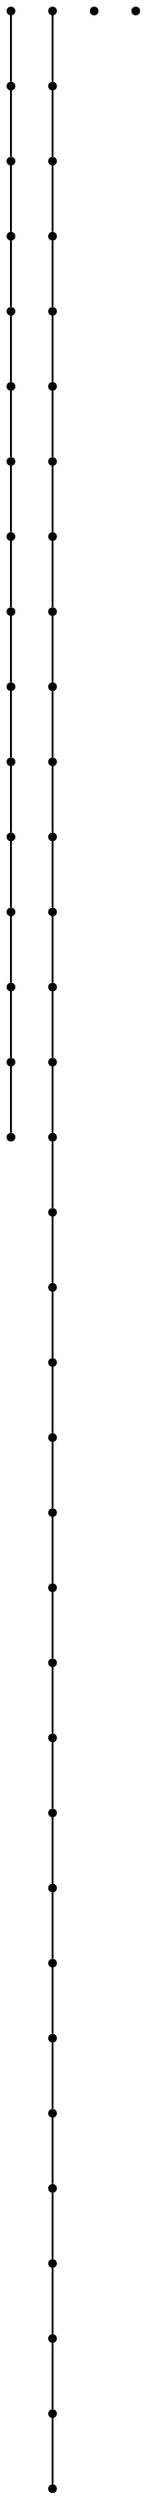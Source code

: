 graph {
  node [shape=point,comment="{\"directed\":false,\"doi\":\"10.1007/978-3-540-31843-9_25\",\"figure\":\"3\"}"]

  v0 [pos="1141.7123364825582,1314.7211612799229"]
  v1 [pos="1151.9643032340118,1314.7211612799229"]
  v2 [pos="1130.710356104651,1314.9711511073965"]
  v3 [pos="1119.4582122093025,1314.9711511073967"]
  v4 [pos="1108.206163699128,1315.2211409348706"]
  v5 [pos="1096.4539789244186,1315.2211409348706"]
  v6 [pos="1084.4517260174418,1315.4711307623445"]
  v7 [pos="1072.199436773256,1315.7211523789624"]
  v8 [pos="1059.6971111918604,1316.471217228816"]
  v9 [pos="1047.194785610465,1317.471176538712"]
  v10 [pos="1034.4424236918603,1319.721212142553"]
  v11 [pos="1020.9399050690406,1323.721176538712"]
  v12 [pos="1007.4374023437499,1331.2211574652256"]
  v13 [pos="673.875336119186,1377.2211612799229"]
  v14 [pos="685.1274323219477,1377.2211612799229"]
  v15 [pos="662.3732194767442,1377.4711511073967"]
  v16 [pos="650.8710551417151,1377.7211409348706"]
  v17 [pos="639.1188862645349,1377.7211409348706"]
  v18 [pos="627.1166492550872,1377.7211409348706"]
  v19 [pos="615.1144281431685,1377.9711307623447"]
  v20 [pos="603.1121911337209,1377.9711307623447"]
  v21 [pos="590.8599018895349,1378.2211523789624"]
  v22 [pos="578.8576648800872,1378.2211523789624"]
  v23 [pos="566.6054074309593,1378.721195612198"]
  v24 [pos="554.103081849564,1378.971217228816"]
  v25 [pos="541.6007562681687,1379.22120705629"]
  v26 [pos="529.348459075218,1379.7211867112378"]
  v27 [pos="516.5960971566134,1379.971176538712"]
  v28 [pos="503.84371934047965,1380.2211663661856"]
  v29 [pos="491.3413937590843,1380.4711561936597"]
  v30 [pos="478.5890159429506,1380.4711561936597"]
  v31 [pos="465.83665402434593,1380.7211460211338"]
  v32 [pos="452.83423987100286,1380.9711358486077"]
  v33 [pos="439.83180982013084,1381.2211574652256"]
  v34 [pos="426.32930709484015,1381.7212006984612"]
  v35 [pos="412.5767441860465,1382.4712019700269"]
  v36 [pos="399.32428574672963,1383.2211714524487"]
  v37 [pos="385.8217671239099,1383.9711409348706"]
  v38 [pos="372.0692121638808,1385.221217228816"]
  v39 [pos="358.0666049691133,1386.9711460211338"]
  v40 [pos="344.0639977743459,1389.2211816249746"]
  v41 [pos="329.81135424236913,1392.2211867112378"]
  v42 [pos="315.30865847565406,1396.9711523789624"]
  v43 [pos="1441.518114098837,1771.2211511073967"]
  v44 [pos="993.6848473837208,1345.9711612799226"]
  v45 [pos="979.1821516170057,1388.471212142553"]
  v46 [pos="964.4293877180232,1679.971176538712"]
  v47 [pos="733.8865211664245,1773.721176538712"]
  v48 [pos="300.5559104742006,1405.7211460211338"]
  v49 [pos="285.5531102380087,1423.9711663661858"]
  v50 [pos="269.80018509265983,1474.7211358486074"]
  v51 [pos="252.79702261991278,1770.7211714524487"]

  v0 -- v1 [id="-1",pos="1141.7123364825582,1314.7211612799229 1145.1252033771034,1314.8026828616075 1148.5356830050132,1314.7889945004804 1151.9643032340118,1314.7211612799229"]
  v2 -- v0 [id="-2",pos="1130.710356104651,1314.9711511073965 1134.378925391511,1314.8634971922183 1138.0469676174857,1314.8396169055864 1141.7123364825582,1314.7211612799229"]
  v3 -- v2 [id="-3",pos="1119.4582122093025,1314.9711511073967 1123.2093171986019,1314.9550902746728 1126.9601248920349,1314.9211313277983 1130.710356104651,1314.9711511073965"]
  v4 -- v3 [id="-4",pos="1108.206163699128,1315.2211409348706 1111.9553907872355,1315.0757537299473 1115.706950157176,1315.0324007017123 1119.4582122093025,1314.9711511073967"]
  v5 -- v4 [id="-5",pos="1096.4539789244186,1315.2211409348706 1100.3696049901246,1315.2287467375809 1104.2866710795292,1315.17371841485 1108.206163699128,1315.2211409348706"]
  v6 -- v5 [id="-6",pos="1084.4517260174418,1315.4711307623445 1088.4271744864568,1315.4164319601111 1092.4397949323666,1315.3499782732463 1096.4539789244186,1315.2211409348706"]
  v7 -- v6 [id="-7",pos="1072.199436773256,1315.7211523789624 1076.3019982699607,1315.7362583697868 1080.382296755235,1315.6321869099822 1084.4517260174418,1315.4711307623445"]
  v8 -- v7 [id="-8",pos="1059.6971111918604,1316.471217228816 1063.8632027395897,1316.1530361702771 1068.0427270449195,1315.9962954547334 1072.199436773256,1315.7211523789624"]
  v9 -- v8 [id="-9",pos="1047.194785610465,1317.471176538712 1051.3356944724644,1317.0017395787968 1055.509656689759,1316.6554592992918 1059.6971111918604,1316.471217228816"]
  v10 -- v9 [id="-10",pos="1034.4424236918603,1319.721212142553 1038.631290502215,1318.7500860686923 1042.8949674439482,1318.0422901375837 1047.194785610465,1317.471176538712"]
  v11 -- v10 [id="-11",pos="1020.9399050690406,1323.721176538712 1025.3668159837657,1322.1204718734002 1029.8602577790355,1320.7645200390366 1034.4424236918603,1319.721212142553"]
  v12 -- v11 [id="-12",pos="1007.4374023437499,1331.2211574652256 1011.7873061448271,1328.123119513218 1016.3209274604027,1325.7696826328975 1020.9399050690406,1323.721176538712"]
  v13 -- v14 [id="-13",pos="673.875336119186,1377.2211612799229 677.6109375396336,1377.249688920016 681.3475409281291,1377.2237194876652 685.1274323219477,1377.2211612799229"]
  v15 -- v13 [id="-14",pos="662.3732194767442,1377.4711511073967 666.2054328736617,1377.3393164829422 670.0398445246882,1377.3074187703423 673.875336119186,1377.2211612799229"]
  v16 -- v15 [id="-15",pos="650.8710551417151,1377.7211409348706 654.7020348121976,1377.445456357896 658.536527115684,1377.4083334656668 662.3732194767442,1377.4711511073967"]
  v17 -- v16 [id="-16",pos="639.1188862645349,1377.7211409348706 643.033622143136,1377.568900794228 646.9505581005549,1377.5256830308624 650.8710551417151,1377.7211409348706"]
  v51 -- v50 [id="-18",pos="252.79702261991278,1770.7211714524487 269.80018509265983,1474.7211358486074 269.80018509265983,1474.7211358486074 269.80018509265983,1474.7211358486074"]
  v50 -- v49 [id="-19",pos="269.80018509265983,1474.7211358486074 285.5531102380087,1423.9711663661858 285.5531102380087,1423.9711663661858 285.5531102380087,1423.9711663661858"]
  v18 -- v17 [id="-20",pos="627.1166492550872,1377.7211409348706 631.1165140382823,1377.7111094056863 635.116580186607,1377.6615566614805 639.1188862645349,1377.7211409348706"]
  v49 -- v48 [id="-21",pos="285.5531102380087,1423.9711663661858 300.5559104742006,1405.7211460211338 300.5559104742006,1405.7211460211338 300.5559104742006,1405.7211460211338"]
  v19 -- v18 [id="-22",pos="615.1144281431685,1377.9711307623447 619.1143420443223,1377.870515573229 623.1153945415347,1377.8155872563307 627.1166492550872,1377.7211409348706"]
  v20 -- v19 [id="-23",pos="603.1121911337209,1377.9711307623447 607.113808941154,1378.0457555952107 611.1135492880892,1377.9855999882313 615.1144281431685,1377.9711307623447"]
  v48 -- v42 [id="-24",pos="300.5559104742006,1405.7211460211338 315.30865847565406,1396.9711523789624 315.30865847565406,1396.9711523789624 315.30865847565406,1396.9711523789624"]
  v21 -- v20 [id="-25",pos="590.8599018895349,1378.2211523789624 594.9456179769761,1378.239232285853 599.0298383947523,1378.1725168161613 603.1121911337209,1377.9711307623447"]
  v22 -- v21 [id="-26",pos="578.8576648800872,1378.2211523789624 582.8626923660523,1378.4468213642622 586.8620445830543,1378.3764382133231 590.8599018895349,1378.2211523789624"]
  v23 -- v22 [id="-27",pos="566.6054074309593,1378.721195612198 570.6922460537,1378.6709711770295 574.7777986900351,1378.5940349417046 578.8576648800872,1378.2211523789624"]
  v24 -- v23 [id="-28",pos="554.103081849564,1378.971217228816 558.2721244449921,1378.9149697067442 562.4394194093868,1378.831388942509 566.6054074309593,1378.721195612198"]
  v25 -- v24 [id="-29",pos="541.6007562681687,1379.22120705629 545.7704209251949,1379.1757318937177 549.937624863992,1379.0871422275081 554.103081849564,1378.971217228816"]
  v26 -- v25 [id="-30",pos="529.348459075218,1379.7211867112378 533.4318333437627,1379.4475753951715 537.5175035271802,1379.3559972969454 541.6007562681687,1379.22120705629"]
  v27 -- v26 [id="-31",pos="516.5960971566134,1379.971176538712 520.8455131994305,1379.739131839225 525.0958907710344,1379.6390497510276 529.348459075218,1379.7211867112378"]
  v28 -- v27 [id="-32",pos="503.84371934047965,1380.2211663661856 508.13439102335866,1380.0478892191538 512.3647540406918,1379.943564823622 516.5960971566134,1379.971176538712"]
  v29 -- v28 [id="-33",pos="491.3413937590843,1380.4711561936597 495.5317376791225,1380.3029378093904 499.719717458354,1380.2344031374473 503.84371934047965,1380.2211663661856"]
  v30 -- v29 [id="-34",pos="478.5890159429506,1380.4711561936597 482.84293117977484,1380.4887544877529 487.0933962592271,1380.430183101702 491.3413937590843,1380.4711561936597"]
  v31 -- v30 [id="-35",pos="465.83665402434593,1380.7211460211338 470.0891239443754,1380.6675106308576 474.34079315069863,1380.607418885423 478.5890159429506,1380.4711561936597"]
  v32 -- v31 [id="-36",pos="452.83423987100286,1380.9711358486077 457.16776358474124,1380.878707670784 461.5026205082736,1380.8030184412141 465.83665402434593,1380.7211460211338"]
  v33 -- v32 [id="-37",pos="439.83180982013084,1381.2211574652256 444.16461421452027,1381.1614086047127 448.4987599408811,1381.0578971424438 452.83423987100286,1380.9711358486077"]
  v34 -- v33 [id="-38",pos="426.32930709484015,1381.7212006984612 430.8263277212606,1381.5656241896984 435.3282721836597,1381.4144308348737 439.83180982013084,1381.2211574652256"]
  v35 -- v34 [id="-39",pos="412.5767441860465,1382.4712019700269 417.2096527615968,1382.1439153104398 421.7669379772748,1381.9299265260909 426.32930709484015,1381.7212006984612"]
  v36 -- v35 [id="-40",pos="399.32428574672963,1383.2211714524487 403.92909575087265,1382.8939750751306 408.3964643153519,1382.6418911114997 412.5767441860465,1382.4712019700269"]
  v37 -- v36 [id="-41",pos="385.8217671239099,1383.9711409348706 390.41815394494347,1383.745450955432 394.93352305448275,1383.4471942379014 399.32428574672963,1383.2211714524487"]
  v38 -- v37 [id="-42",pos="372.0692121638808,1385.221217228816 376.69487479820816,1384.8305583819179 381.298040506351,1384.437690811311 385.8217671239099,1383.9711409348706"]
  v39 -- v38 [id="-43",pos="358.0666049691133,1386.9711460211338 362.7103357828107,1386.3003071358182 367.40120947940056,1385.7609969093874 372.0692121638808,1385.221217228816"]
  v40 -- v39 [id="-44",pos="344.0639977743459,1389.2211816249746 348.6381979654731,1388.3148713732958 353.32810691251694,1387.5755963181882 358.0666049691133,1386.9711460211338"]
  v41 -- v40 [id="-45",pos="329.81135424236913,1392.2211867112378 334.4049905891281,1391.1320583958216 339.1700261862579,1390.0853388184464 344.0639977743459,1389.2211816249746"]
  v42 -- v41 [id="-46",pos="315.30865847565406,1396.9711523789624 319.83121431619185,1395.2397073213035 324.7127549742112,1393.6893409617808 329.81135424236913,1392.2211867112378"]
  v44 -- v12 [id="-49",pos="993.6848473837208,1345.9711612799226 1007.4374023437499,1331.2211574652256 1007.4374023437499,1331.2211574652256 1007.4374023437499,1331.2211574652256"]
  v45 -- v44 [id="-50",pos="979.1821516170057,1388.471212142553 993.6848473837208,1345.9711612799226 993.6848473837208,1345.9711612799226 993.6848473837208,1345.9711612799226"]
  v46 -- v45 [id="-51",pos="964.4293877180232,1679.971176538712 979.1821516170057,1388.471212142553 979.1821516170057,1388.471212142553 979.1821516170057,1388.471212142553"]
}